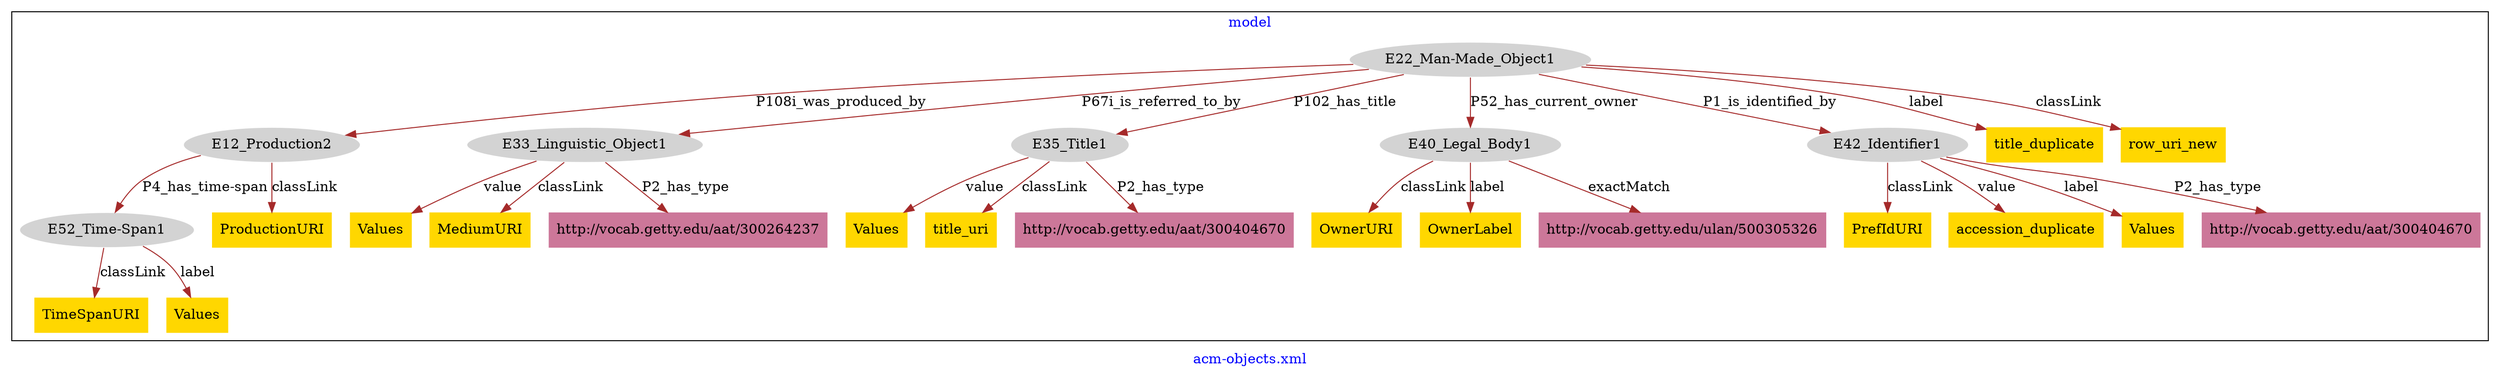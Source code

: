 digraph n0 {
fontcolor="blue"
remincross="true"
label="acm-objects.xml"
subgraph cluster {
label="model"
n2[style="filled",color="white",fillcolor="lightgray",label="E12_Production2"];
n3[style="filled",color="white",fillcolor="lightgray",label="E52_Time-Span1"];
n4[style="filled",color="white",fillcolor="lightgray",label="E22_Man-Made_Object1"];
n5[style="filled",color="white",fillcolor="lightgray",label="E33_Linguistic_Object1"];
n6[style="filled",color="white",fillcolor="lightgray",label="E35_Title1"];
n7[style="filled",color="white",fillcolor="lightgray",label="E40_Legal_Body1"];
n8[style="filled",color="white",fillcolor="lightgray",label="E42_Identifier1"];
n9[shape="plaintext",style="filled",fillcolor="gold",label="OwnerURI"];
n10[shape="plaintext",style="filled",fillcolor="gold",label="OwnerLabel"];
n11[shape="plaintext",style="filled",fillcolor="gold",label="ProductionURI"];
n12[shape="plaintext",style="filled",fillcolor="gold",label="TimeSpanURI"];
n13[shape="plaintext",style="filled",fillcolor="gold",label="Values"];
n14[shape="plaintext",style="filled",fillcolor="gold",label="Values"];
n15[shape="plaintext",style="filled",fillcolor="gold",label="PrefIdURI"];
n16[shape="plaintext",style="filled",fillcolor="gold",label="Values"];
n17[shape="plaintext",style="filled",fillcolor="gold",label="title_duplicate"];
n18[shape="plaintext",style="filled",fillcolor="gold",label="accession_duplicate"];
n19[shape="plaintext",style="filled",fillcolor="gold",label="MediumURI"];
n20[shape="plaintext",style="filled",fillcolor="gold",label="row_uri_new"];
n21[shape="plaintext",style="filled",fillcolor="gold",label="title_uri"];
n22[shape="plaintext",style="filled",fillcolor="gold",label="Values"];
n23[shape="plaintext",style="filled",fillcolor="#CC7799",label="http://vocab.getty.edu/aat/300404670"];
n24[shape="plaintext",style="filled",fillcolor="#CC7799",label="http://vocab.getty.edu/aat/300404670"];
n25[shape="plaintext",style="filled",fillcolor="#CC7799",label="http://vocab.getty.edu/ulan/500305326"];
n26[shape="plaintext",style="filled",fillcolor="#CC7799",label="http://vocab.getty.edu/aat/300264237"];
}
n2 -> n3[color="brown",fontcolor="black",label="P4_has_time-span"]
n4 -> n2[color="brown",fontcolor="black",label="P108i_was_produced_by"]
n4 -> n5[color="brown",fontcolor="black",label="P67i_is_referred_to_by"]
n4 -> n6[color="brown",fontcolor="black",label="P102_has_title"]
n4 -> n7[color="brown",fontcolor="black",label="P52_has_current_owner"]
n4 -> n8[color="brown",fontcolor="black",label="P1_is_identified_by"]
n7 -> n9[color="brown",fontcolor="black",label="classLink"]
n7 -> n10[color="brown",fontcolor="black",label="label"]
n2 -> n11[color="brown",fontcolor="black",label="classLink"]
n3 -> n12[color="brown",fontcolor="black",label="classLink"]
n6 -> n13[color="brown",fontcolor="black",label="value"]
n3 -> n14[color="brown",fontcolor="black",label="label"]
n8 -> n15[color="brown",fontcolor="black",label="classLink"]
n5 -> n16[color="brown",fontcolor="black",label="value"]
n4 -> n17[color="brown",fontcolor="black",label="label"]
n8 -> n18[color="brown",fontcolor="black",label="value"]
n5 -> n19[color="brown",fontcolor="black",label="classLink"]
n4 -> n20[color="brown",fontcolor="black",label="classLink"]
n6 -> n21[color="brown",fontcolor="black",label="classLink"]
n8 -> n22[color="brown",fontcolor="black",label="label"]
n8 -> n23[color="brown",fontcolor="black",label="P2_has_type"]
n6 -> n24[color="brown",fontcolor="black",label="P2_has_type"]
n7 -> n25[color="brown",fontcolor="black",label="exactMatch"]
n5 -> n26[color="brown",fontcolor="black",label="P2_has_type"]
}
